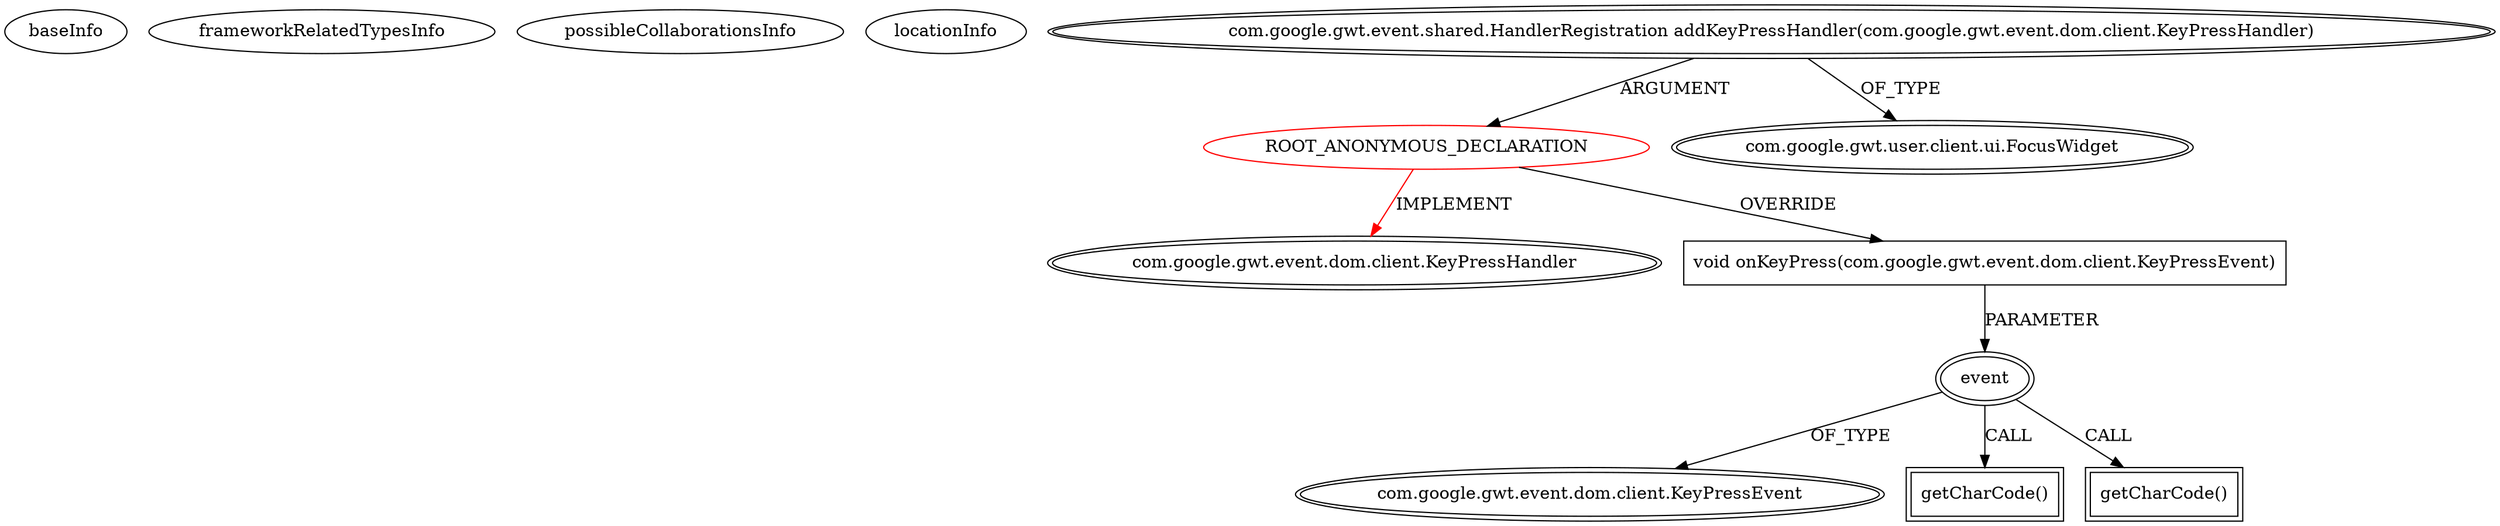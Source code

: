 digraph {
baseInfo[graphId=4318,category="extension_graph",isAnonymous=true,possibleRelation=false]
frameworkRelatedTypesInfo[0="com.google.gwt.event.dom.client.KeyPressHandler"]
possibleCollaborationsInfo[]
locationInfo[projectName="pkamenarsky-ocean",filePath="/pkamenarsky-ocean/ocean-master/src/com/eleven/client/gl/GL_hl.java",contextSignature="void onModuleLoad()",graphId="4318"]
0[label="ROOT_ANONYMOUS_DECLARATION",vertexType="ROOT_ANONYMOUS_DECLARATION",isFrameworkType=false,color=red]
1[label="com.google.gwt.event.dom.client.KeyPressHandler",vertexType="FRAMEWORK_INTERFACE_TYPE",isFrameworkType=true,peripheries=2]
2[label="com.google.gwt.event.shared.HandlerRegistration addKeyPressHandler(com.google.gwt.event.dom.client.KeyPressHandler)",vertexType="OUTSIDE_CALL",isFrameworkType=true,peripheries=2]
3[label="com.google.gwt.user.client.ui.FocusWidget",vertexType="FRAMEWORK_CLASS_TYPE",isFrameworkType=true,peripheries=2]
4[label="void onKeyPress(com.google.gwt.event.dom.client.KeyPressEvent)",vertexType="OVERRIDING_METHOD_DECLARATION",isFrameworkType=false,shape=box]
5[label="event",vertexType="PARAMETER_DECLARATION",isFrameworkType=true,peripheries=2]
6[label="com.google.gwt.event.dom.client.KeyPressEvent",vertexType="FRAMEWORK_CLASS_TYPE",isFrameworkType=true,peripheries=2]
8[label="getCharCode()",vertexType="INSIDE_CALL",isFrameworkType=true,peripheries=2,shape=box]
10[label="getCharCode()",vertexType="INSIDE_CALL",isFrameworkType=true,peripheries=2,shape=box]
0->1[label="IMPLEMENT",color=red]
2->0[label="ARGUMENT"]
2->3[label="OF_TYPE"]
0->4[label="OVERRIDE"]
5->6[label="OF_TYPE"]
4->5[label="PARAMETER"]
5->8[label="CALL"]
5->10[label="CALL"]
}
